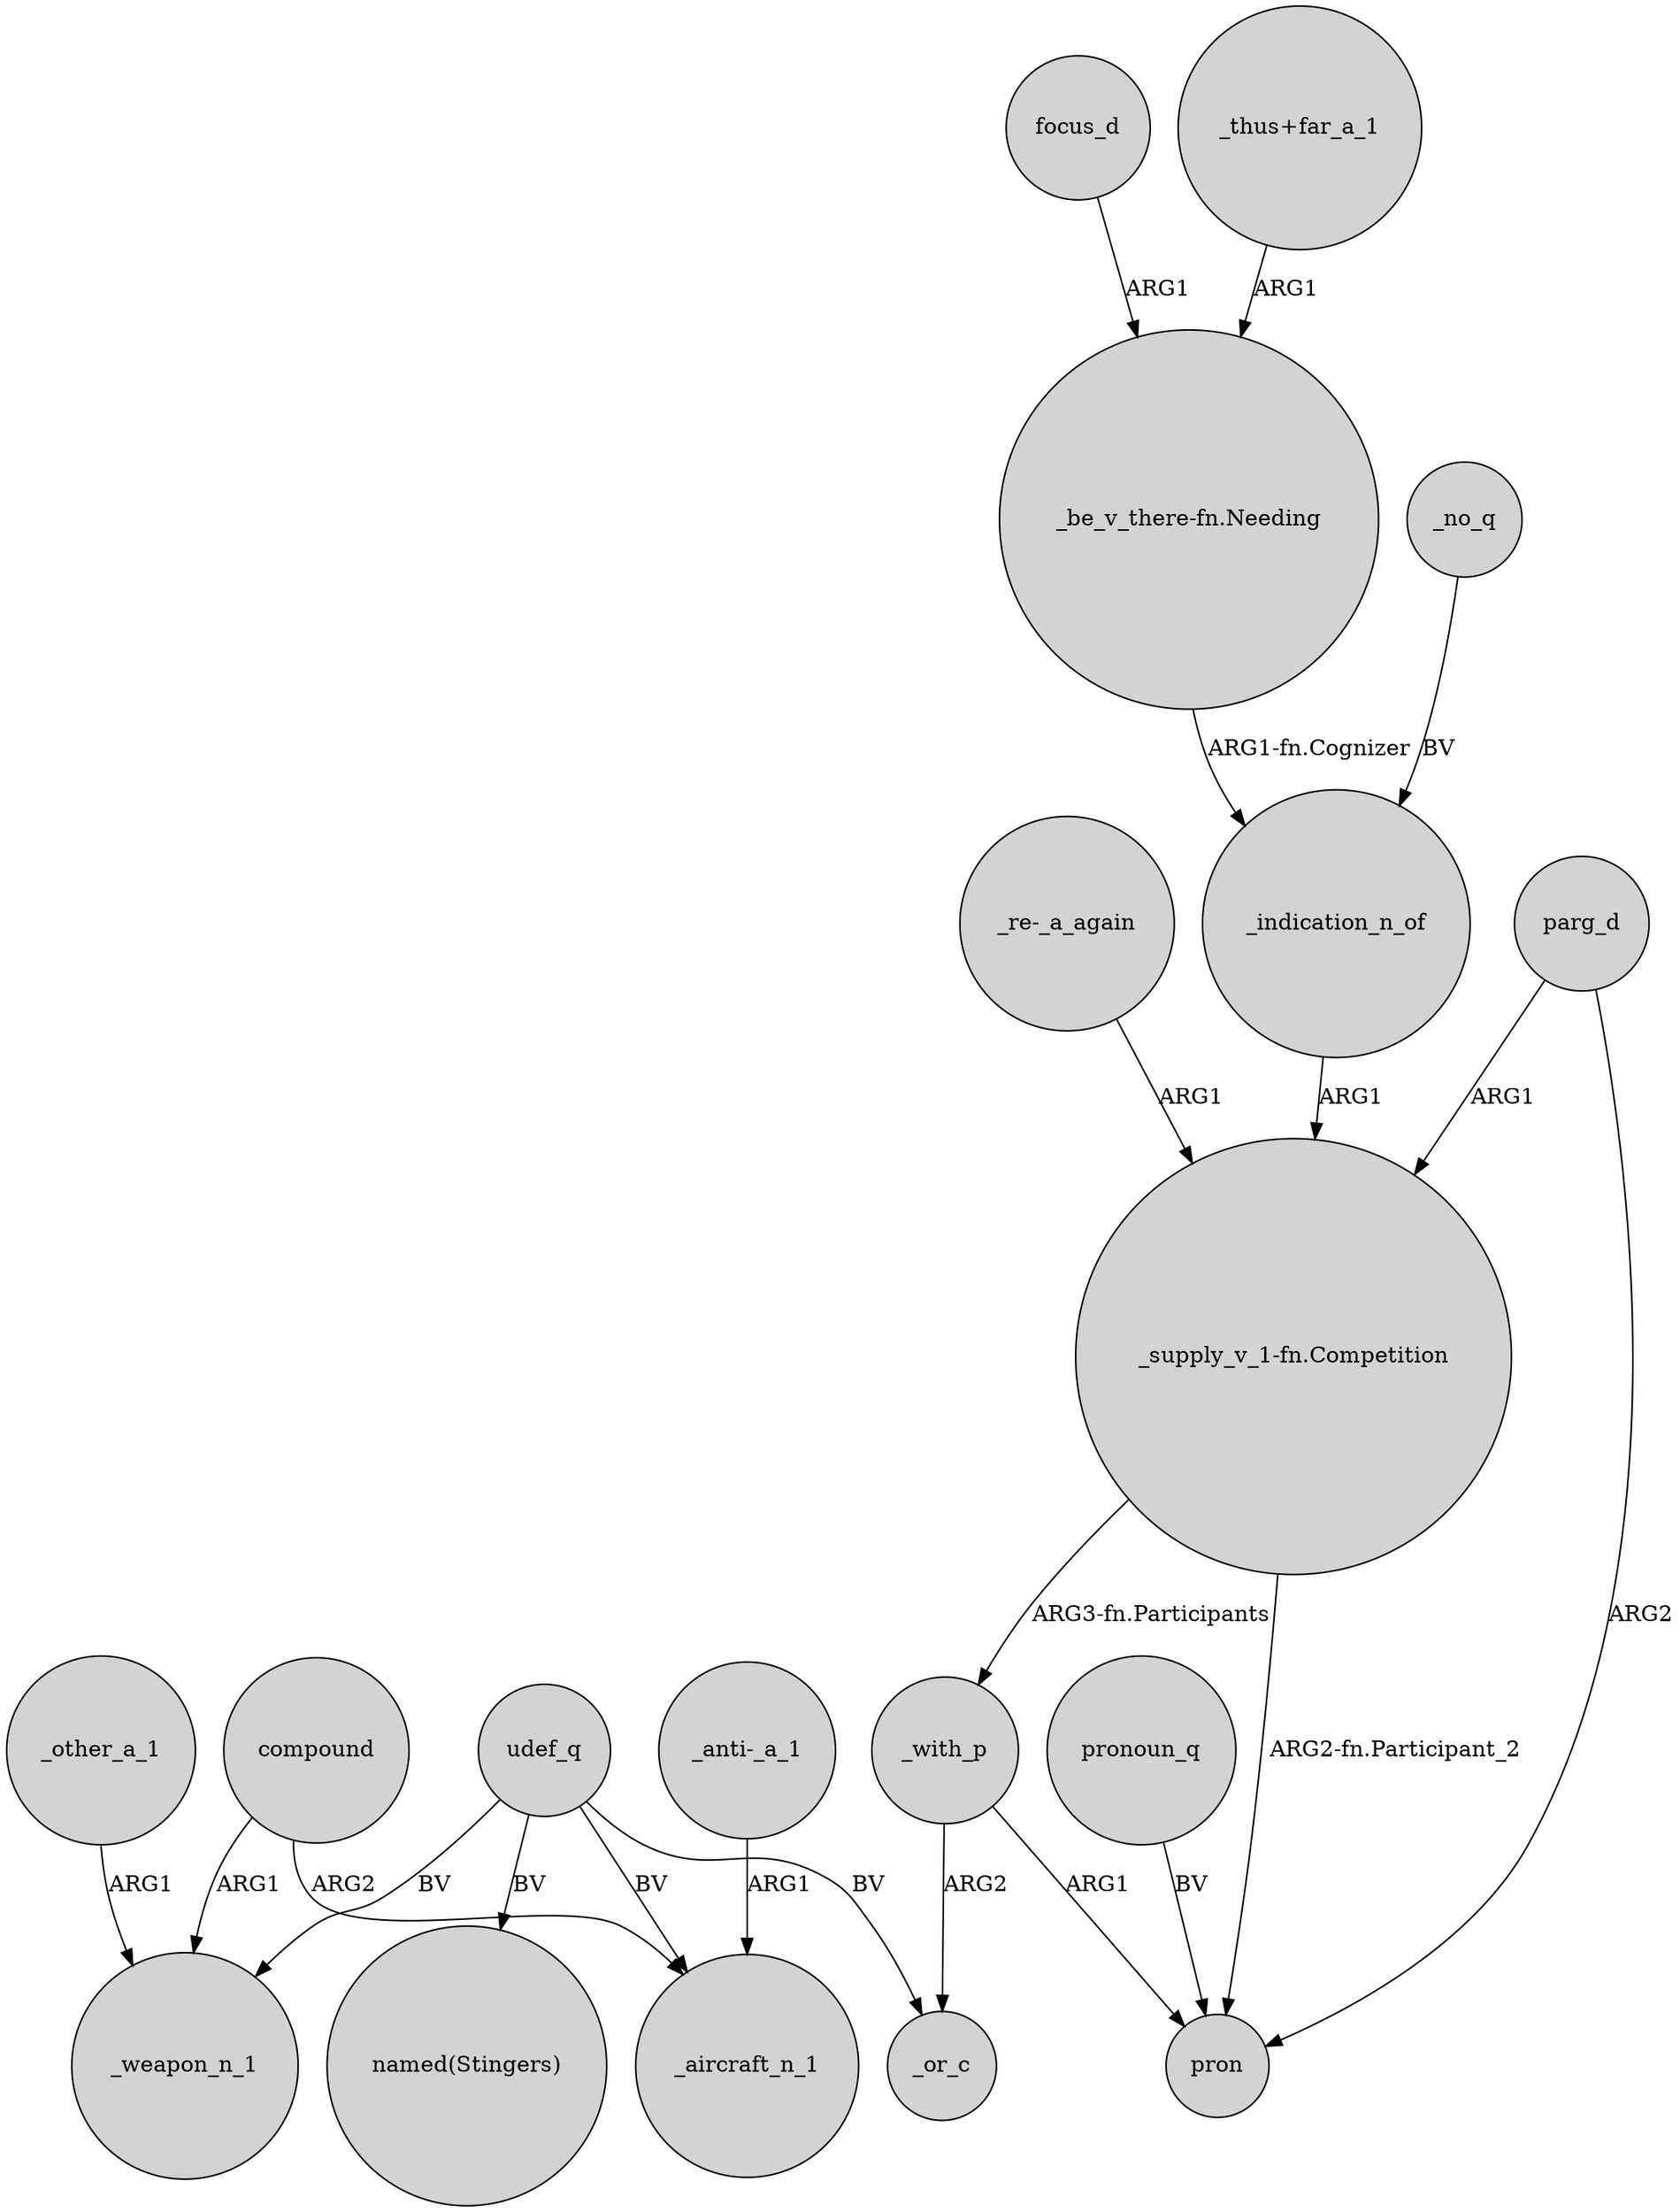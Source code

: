 digraph {
	node [shape=circle style=filled]
	udef_q -> _weapon_n_1 [label=BV]
	"_re-_a_again" -> "_supply_v_1-fn.Competition" [label=ARG1]
	compound -> _weapon_n_1 [label=ARG1]
	"_supply_v_1-fn.Competition" -> _with_p [label="ARG3-fn.Participants"]
	parg_d -> pron [label=ARG2]
	"_be_v_there-fn.Needing" -> _indication_n_of [label="ARG1-fn.Cognizer"]
	"_anti-_a_1" -> _aircraft_n_1 [label=ARG1]
	focus_d -> "_be_v_there-fn.Needing" [label=ARG1]
	udef_q -> _or_c [label=BV]
	compound -> _aircraft_n_1 [label=ARG2]
	pronoun_q -> pron [label=BV]
	_indication_n_of -> "_supply_v_1-fn.Competition" [label=ARG1]
	_other_a_1 -> _weapon_n_1 [label=ARG1]
	"_supply_v_1-fn.Competition" -> pron [label="ARG2-fn.Participant_2"]
	"_thus+far_a_1" -> "_be_v_there-fn.Needing" [label=ARG1]
	_with_p -> pron [label=ARG1]
	parg_d -> "_supply_v_1-fn.Competition" [label=ARG1]
	_with_p -> _or_c [label=ARG2]
	udef_q -> _aircraft_n_1 [label=BV]
	_no_q -> _indication_n_of [label=BV]
	udef_q -> "named(Stingers)" [label=BV]
}
